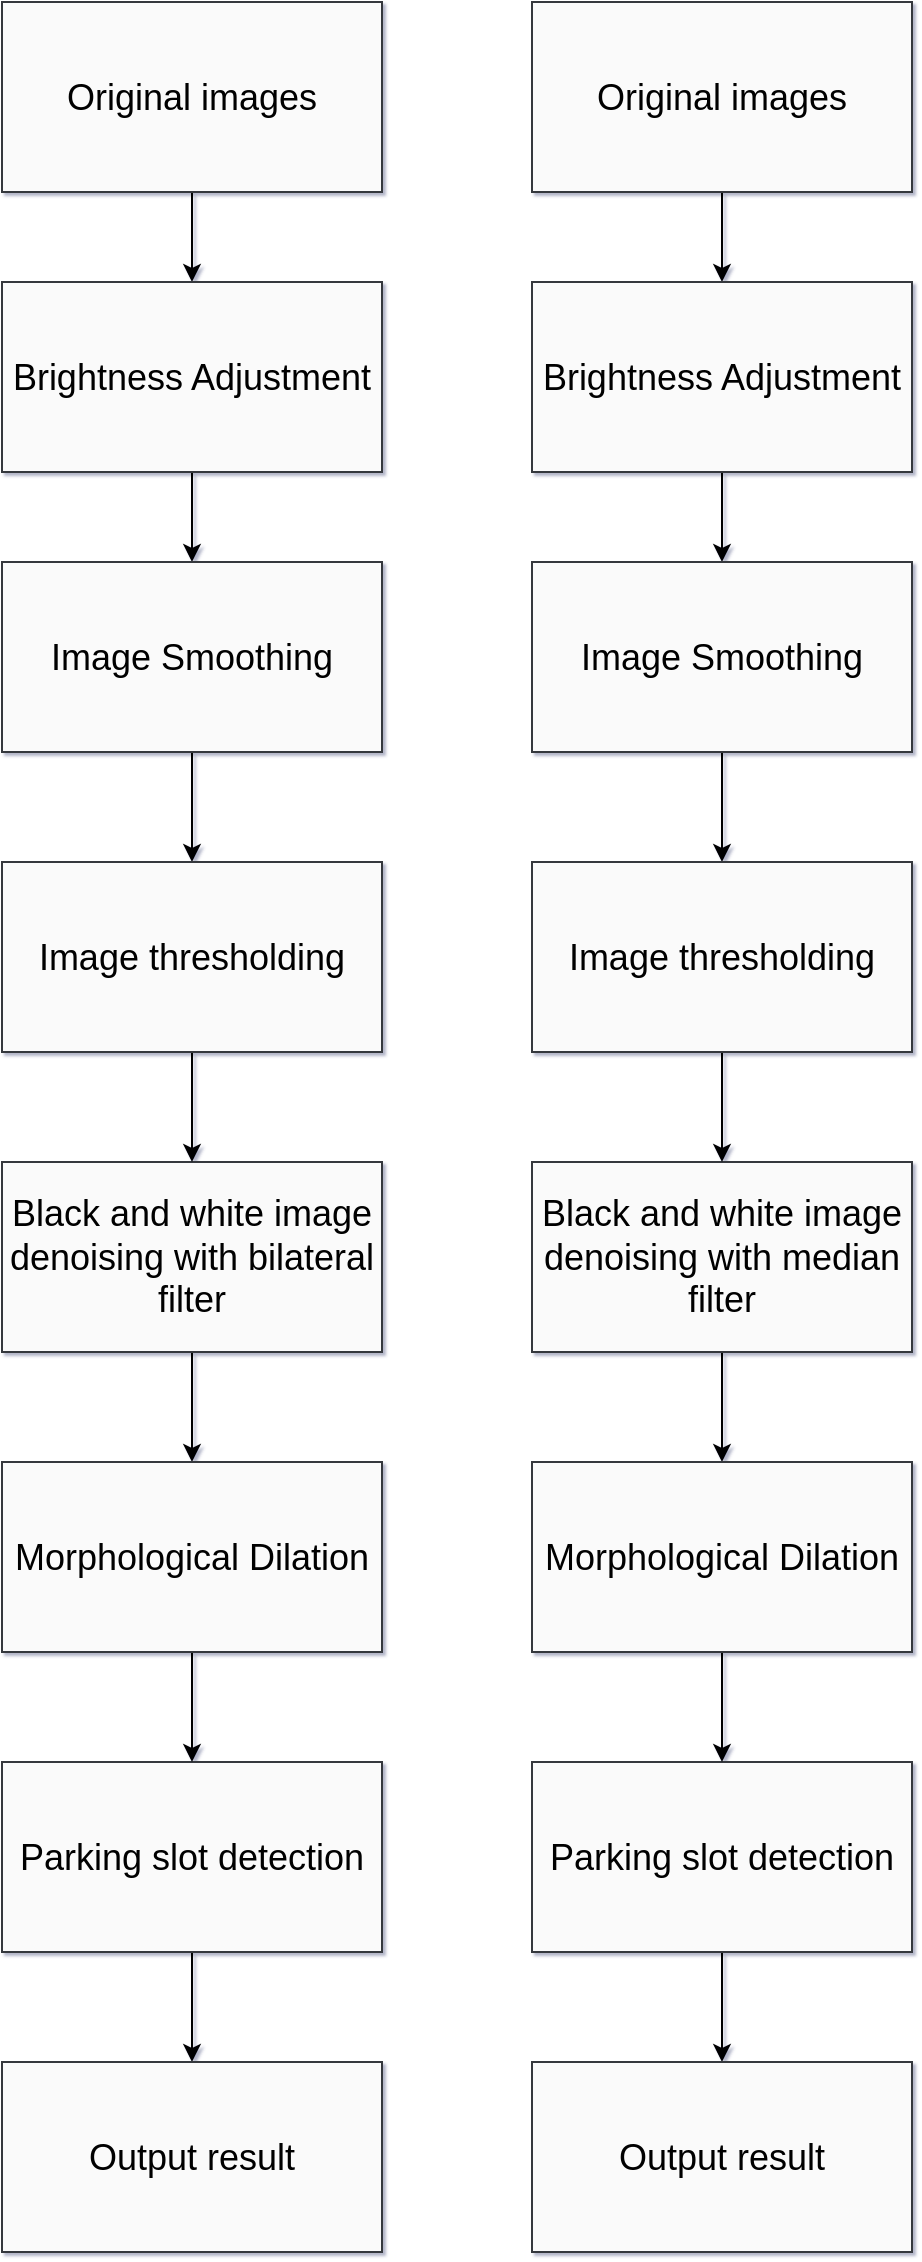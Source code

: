 <mxfile>
    <diagram id="Ky7pKJINzQNY7-CCXFby" name="Page-1">
        <mxGraphModel dx="1273" dy="1788" grid="1" gridSize="10" guides="1" tooltips="1" connect="1" arrows="1" fold="1" page="1" pageScale="1" pageWidth="1100" pageHeight="850" background="#ffffff" math="0" shadow="1">
            <root>
                <mxCell id="0"/>
                <mxCell id="1" parent="0"/>
                <mxCell id="9" value="" style="edgeStyle=none;html=1;strokeColor=#000000;align=center;entryX=0.5;entryY=0;entryDx=0;entryDy=0;" parent="1" source="2" target="61" edge="1">
                    <mxGeometry relative="1" as="geometry">
                        <mxPoint x="590" y="-315" as="targetPoint"/>
                    </mxGeometry>
                </mxCell>
                <mxCell id="2" value="&lt;font style=&quot;font-size: 18px;&quot;&gt;Original images&lt;/font&gt;" style="rounded=1;arcSize=0;labelBackgroundColor=none;labelBorderColor=none;whiteSpace=wrap;html=1;fillColor=#fafafa;strokeColor=#36393d;fontColor=#000000;align=center;" parent="1" vertex="1">
                    <mxGeometry x="495" y="-480" width="190" height="95" as="geometry"/>
                </mxCell>
                <mxCell id="63" value="" style="edgeStyle=none;html=1;fontSize=18;strokeColor=#000000;" parent="1" source="61" target="62" edge="1">
                    <mxGeometry relative="1" as="geometry"/>
                </mxCell>
                <mxCell id="61" value="&lt;font style=&quot;font-size: 18px;&quot;&gt;Brightness Adjustment&lt;/font&gt;" style="rounded=1;arcSize=0;labelBackgroundColor=none;labelBorderColor=none;whiteSpace=wrap;html=1;fillColor=#fafafa;strokeColor=#36393d;fontColor=#000000;align=center;" parent="1" vertex="1">
                    <mxGeometry x="495" y="-340" width="190" height="95" as="geometry"/>
                </mxCell>
                <mxCell id="85" value="" style="edgeStyle=none;html=1;strokeColor=#000000;" parent="1" source="62" target="71" edge="1">
                    <mxGeometry relative="1" as="geometry"/>
                </mxCell>
                <mxCell id="62" value="&lt;font style=&quot;font-size: 18px;&quot;&gt;Image Smoothing&lt;/font&gt;" style="rounded=1;arcSize=0;labelBackgroundColor=none;labelBorderColor=none;whiteSpace=wrap;html=1;fillColor=#fafafa;strokeColor=#36393d;fontColor=#000000;align=center;" parent="1" vertex="1">
                    <mxGeometry x="495" y="-200" width="190" height="95" as="geometry"/>
                </mxCell>
                <mxCell id="87" value="" style="edgeStyle=none;html=1;strokeColor=#000000;" parent="1" source="64" target="81" edge="1">
                    <mxGeometry relative="1" as="geometry"/>
                </mxCell>
                <mxCell id="64" value="&lt;span style=&quot;font-size: 18px;&quot;&gt;Black and white image denoising with bilateral filter&lt;/span&gt;" style="rounded=1;arcSize=0;labelBackgroundColor=none;labelBorderColor=none;whiteSpace=wrap;html=1;fillColor=#fafafa;strokeColor=#36393d;fontColor=#000000;align=center;" parent="1" vertex="1">
                    <mxGeometry x="495" y="100" width="190" height="95" as="geometry"/>
                </mxCell>
                <mxCell id="86" value="" style="edgeStyle=none;html=1;strokeColor=#000000;" parent="1" source="71" target="64" edge="1">
                    <mxGeometry relative="1" as="geometry"/>
                </mxCell>
                <mxCell id="71" value="&lt;span style=&quot;font-size: 18px;&quot;&gt;Image thresholding&lt;/span&gt;" style="rounded=1;arcSize=0;labelBackgroundColor=none;labelBorderColor=none;whiteSpace=wrap;html=1;fillColor=#fafafa;strokeColor=#36393d;fontColor=#000000;align=center;" parent="1" vertex="1">
                    <mxGeometry x="495" y="-50" width="190" height="95" as="geometry"/>
                </mxCell>
                <mxCell id="84" value="" style="edgeStyle=none;html=1;strokeColor=#000000;" parent="1" source="73" target="79" edge="1">
                    <mxGeometry relative="1" as="geometry"/>
                </mxCell>
                <mxCell id="73" value="&lt;span style=&quot;font-size: 18px;&quot;&gt;Parking slot detection&lt;/span&gt;" style="rounded=1;arcSize=0;labelBackgroundColor=none;labelBorderColor=none;whiteSpace=wrap;html=1;fillColor=#fafafa;strokeColor=#36393d;fontColor=#000000;align=center;" parent="1" vertex="1">
                    <mxGeometry x="495" y="400" width="190" height="95" as="geometry"/>
                </mxCell>
                <mxCell id="79" value="&lt;span style=&quot;font-size: 18px;&quot;&gt;Output result&lt;/span&gt;" style="rounded=1;arcSize=0;labelBackgroundColor=none;labelBorderColor=none;whiteSpace=wrap;html=1;fillColor=#fafafa;strokeColor=#36393d;fontColor=#000000;align=center;" parent="1" vertex="1">
                    <mxGeometry x="495" y="550" width="190" height="95" as="geometry"/>
                </mxCell>
                <mxCell id="83" value="" style="edgeStyle=none;html=1;strokeColor=#000000;" parent="1" source="81" target="73" edge="1">
                    <mxGeometry relative="1" as="geometry"/>
                </mxCell>
                <mxCell id="81" value="&lt;span&gt;&lt;font style=&quot;font-size: 18px;&quot;&gt;Morphological Dilation&lt;/font&gt;&lt;/span&gt;" style="rounded=1;arcSize=0;labelBackgroundColor=none;labelBorderColor=none;whiteSpace=wrap;html=1;fillColor=#fafafa;strokeColor=#36393d;fontColor=#000000;align=center;" parent="1" vertex="1">
                    <mxGeometry x="495" y="250" width="190" height="95" as="geometry"/>
                </mxCell>
                <mxCell id="88" value="" style="edgeStyle=none;html=1;strokeColor=#000000;align=center;entryX=0.5;entryY=0;entryDx=0;entryDy=0;" edge="1" source="89" target="91" parent="1">
                    <mxGeometry relative="1" as="geometry">
                        <mxPoint x="855" y="-315" as="targetPoint"/>
                    </mxGeometry>
                </mxCell>
                <mxCell id="89" value="&lt;font style=&quot;font-size: 18px;&quot;&gt;Original images&lt;/font&gt;" style="rounded=1;arcSize=0;labelBackgroundColor=none;labelBorderColor=none;whiteSpace=wrap;html=1;fillColor=#fafafa;strokeColor=#36393d;fontColor=#000000;align=center;" vertex="1" parent="1">
                    <mxGeometry x="760" y="-480" width="190" height="95" as="geometry"/>
                </mxCell>
                <mxCell id="90" value="" style="edgeStyle=none;html=1;fontSize=18;strokeColor=#000000;" edge="1" source="91" target="93" parent="1">
                    <mxGeometry relative="1" as="geometry"/>
                </mxCell>
                <mxCell id="91" value="&lt;font style=&quot;font-size: 18px;&quot;&gt;Brightness Adjustment&lt;/font&gt;" style="rounded=1;arcSize=0;labelBackgroundColor=none;labelBorderColor=none;whiteSpace=wrap;html=1;fillColor=#fafafa;strokeColor=#36393d;fontColor=#000000;align=center;" vertex="1" parent="1">
                    <mxGeometry x="760" y="-340" width="190" height="95" as="geometry"/>
                </mxCell>
                <mxCell id="92" value="" style="edgeStyle=none;html=1;strokeColor=#000000;" edge="1" source="93" target="97" parent="1">
                    <mxGeometry relative="1" as="geometry"/>
                </mxCell>
                <mxCell id="93" value="&lt;span style=&quot;font-size: 18px;&quot;&gt;Image Smoothing&lt;/span&gt;" style="rounded=1;arcSize=0;labelBackgroundColor=none;labelBorderColor=none;whiteSpace=wrap;html=1;fillColor=#fafafa;strokeColor=#36393d;fontColor=#000000;align=center;" vertex="1" parent="1">
                    <mxGeometry x="760" y="-200" width="190" height="95" as="geometry"/>
                </mxCell>
                <mxCell id="94" value="" style="edgeStyle=none;html=1;strokeColor=#000000;" edge="1" source="95" target="102" parent="1">
                    <mxGeometry relative="1" as="geometry"/>
                </mxCell>
                <mxCell id="95" value="&lt;span style=&quot;font-size: 18px;&quot;&gt;Black and white image denoising with median filter&lt;/span&gt;" style="rounded=1;arcSize=0;labelBackgroundColor=none;labelBorderColor=none;whiteSpace=wrap;html=1;fillColor=#fafafa;strokeColor=#36393d;fontColor=#000000;align=center;" vertex="1" parent="1">
                    <mxGeometry x="760" y="100" width="190" height="95" as="geometry"/>
                </mxCell>
                <mxCell id="96" value="" style="edgeStyle=none;html=1;strokeColor=#000000;" edge="1" source="97" target="95" parent="1">
                    <mxGeometry relative="1" as="geometry"/>
                </mxCell>
                <mxCell id="97" value="&lt;span style=&quot;font-size: 18px;&quot;&gt;Image thresholding&lt;/span&gt;" style="rounded=1;arcSize=0;labelBackgroundColor=none;labelBorderColor=none;whiteSpace=wrap;html=1;fillColor=#fafafa;strokeColor=#36393d;fontColor=#000000;align=center;" vertex="1" parent="1">
                    <mxGeometry x="760" y="-50" width="190" height="95" as="geometry"/>
                </mxCell>
                <mxCell id="98" value="" style="edgeStyle=none;html=1;strokeColor=#000000;" edge="1" source="99" target="100" parent="1">
                    <mxGeometry relative="1" as="geometry"/>
                </mxCell>
                <mxCell id="99" value="&lt;span style=&quot;font-size: 18px;&quot;&gt;Parking slot detection&lt;/span&gt;" style="rounded=1;arcSize=0;labelBackgroundColor=none;labelBorderColor=none;whiteSpace=wrap;html=1;fillColor=#fafafa;strokeColor=#36393d;fontColor=#000000;align=center;" vertex="1" parent="1">
                    <mxGeometry x="760" y="400" width="190" height="95" as="geometry"/>
                </mxCell>
                <mxCell id="100" value="&lt;span style=&quot;font-size: 18px;&quot;&gt;Output result&lt;/span&gt;" style="rounded=1;arcSize=0;labelBackgroundColor=none;labelBorderColor=none;whiteSpace=wrap;html=1;fillColor=#fafafa;strokeColor=#36393d;fontColor=#000000;align=center;" vertex="1" parent="1">
                    <mxGeometry x="760" y="550" width="190" height="95" as="geometry"/>
                </mxCell>
                <mxCell id="101" value="" style="edgeStyle=none;html=1;strokeColor=#000000;" edge="1" source="102" target="99" parent="1">
                    <mxGeometry relative="1" as="geometry"/>
                </mxCell>
                <mxCell id="102" value="&lt;span&gt;&lt;font style=&quot;font-size: 18px;&quot;&gt;Morphological Dilation&lt;/font&gt;&lt;/span&gt;" style="rounded=1;arcSize=0;labelBackgroundColor=none;labelBorderColor=none;whiteSpace=wrap;html=1;fillColor=#fafafa;strokeColor=#36393d;fontColor=#000000;align=center;" vertex="1" parent="1">
                    <mxGeometry x="760" y="250" width="190" height="95" as="geometry"/>
                </mxCell>
            </root>
        </mxGraphModel>
    </diagram>
</mxfile>